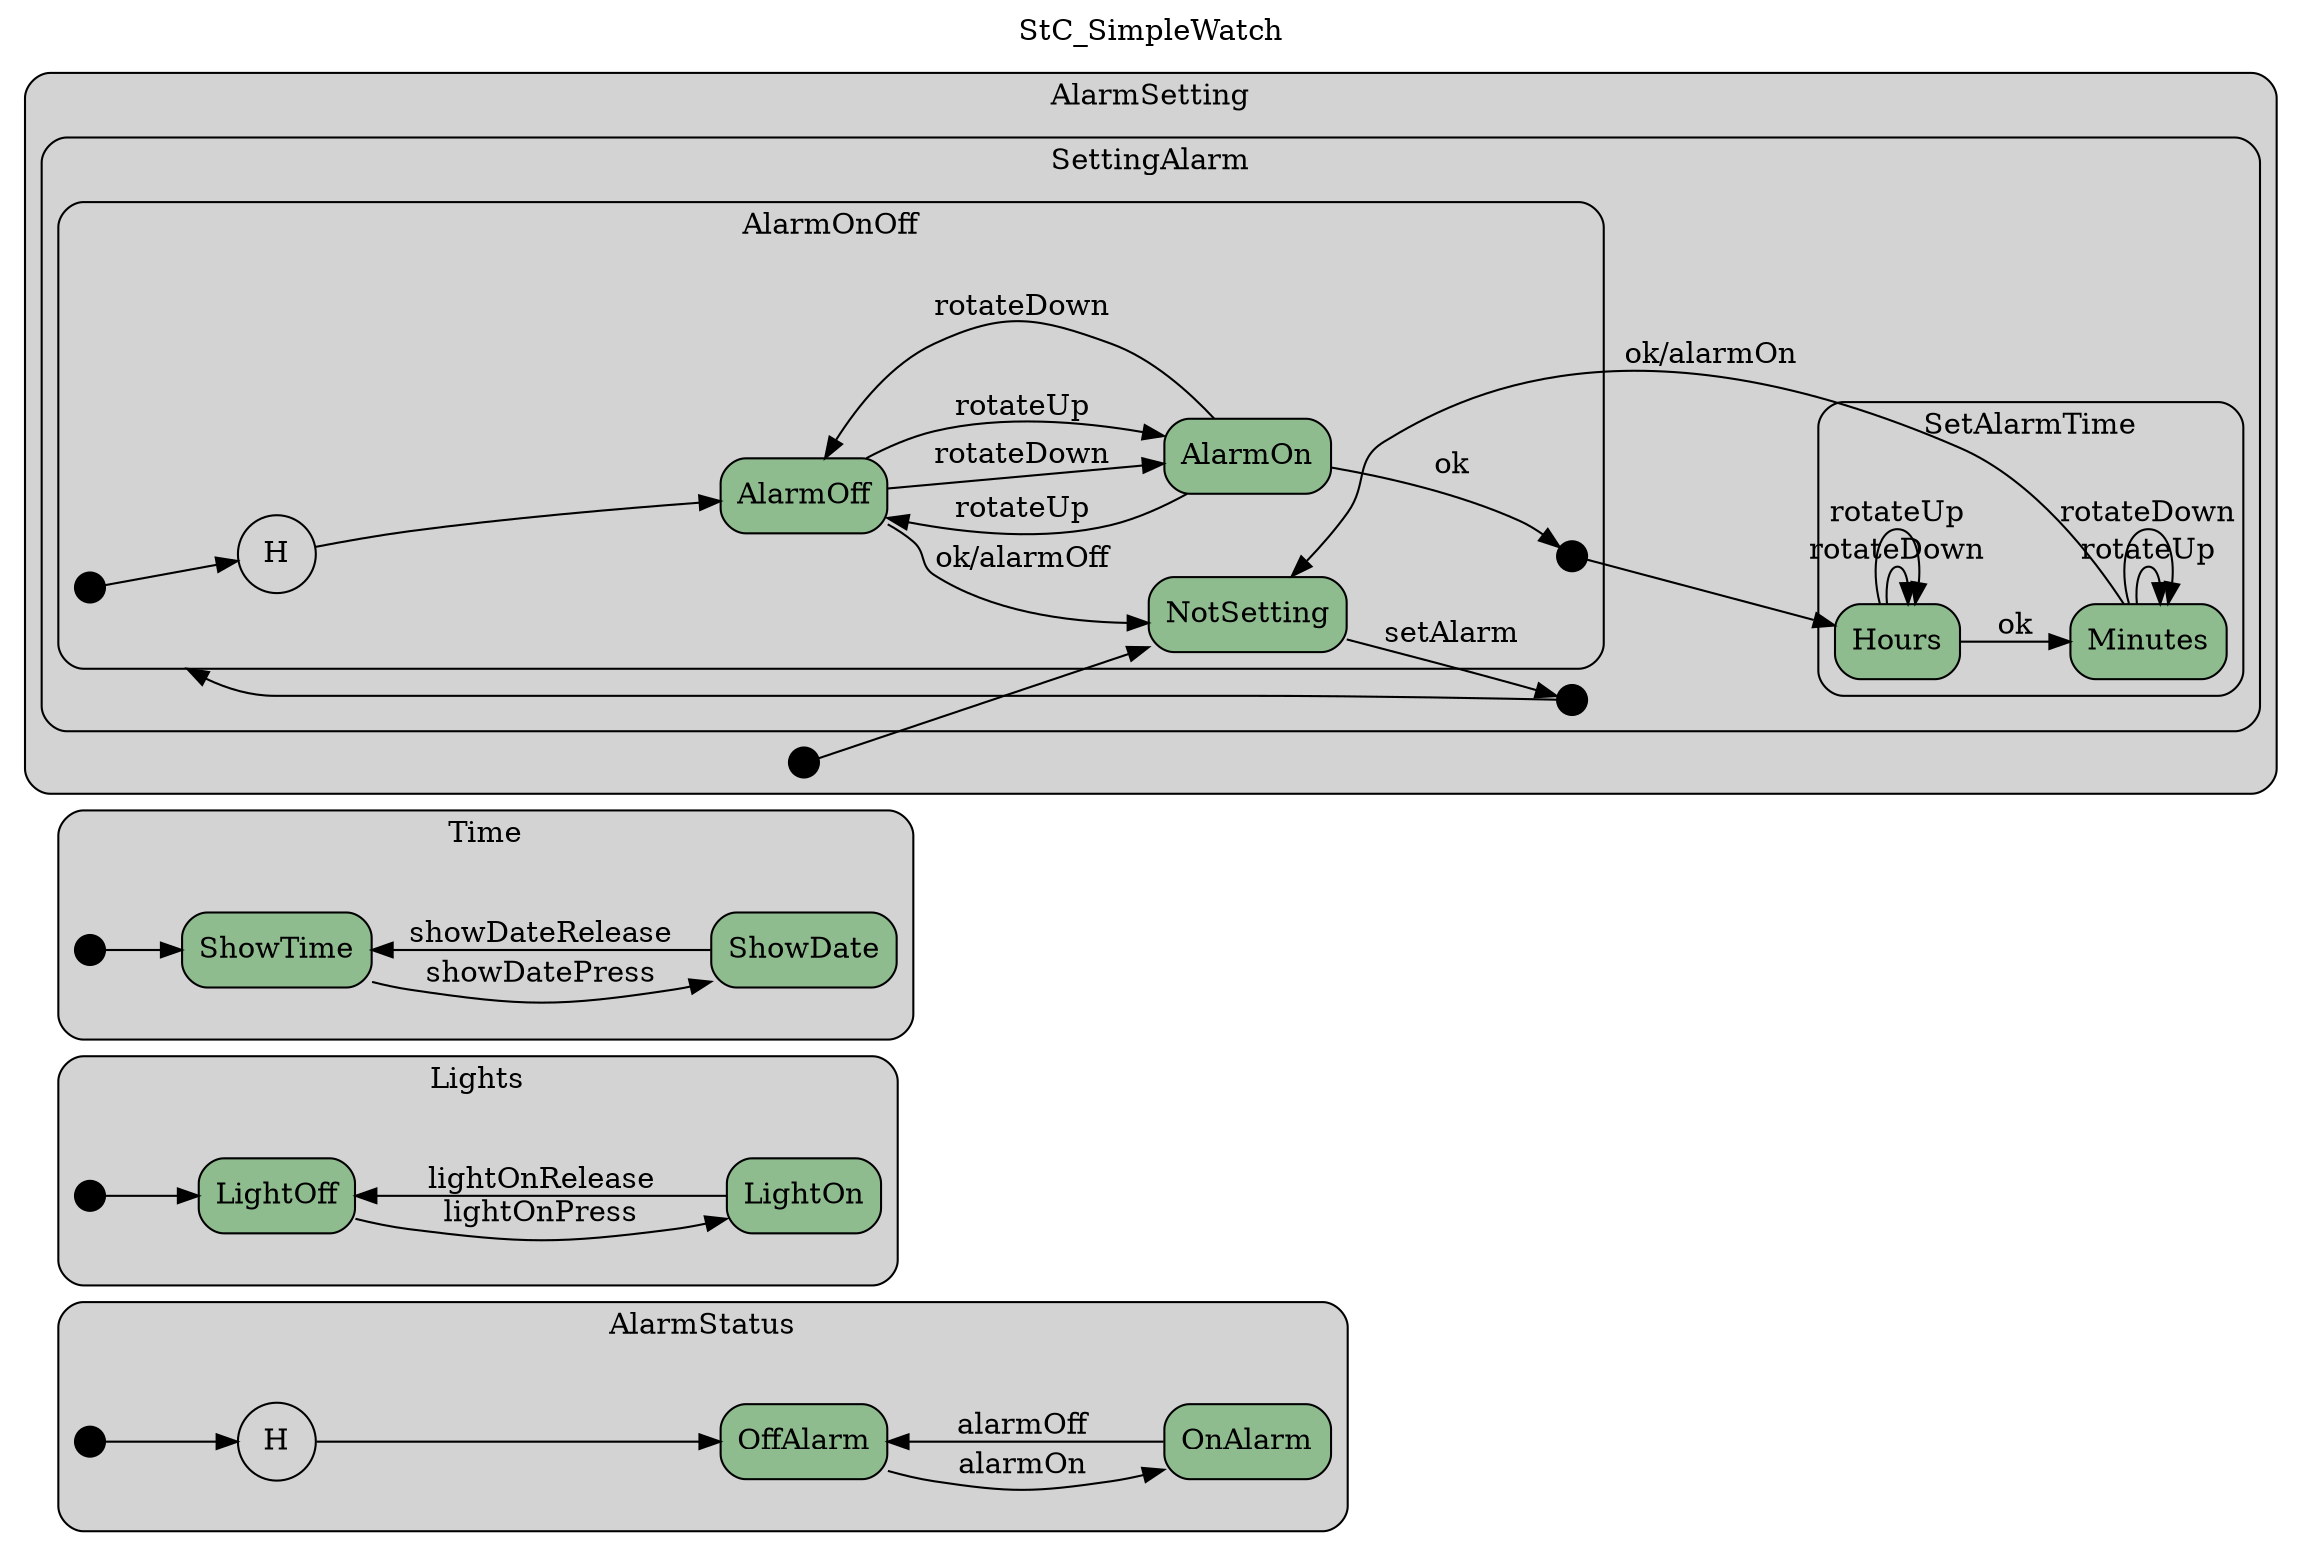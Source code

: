 digraph {
compound=true;
rankdir=LR;
label="StC_SimpleWatch";
labelloc=t;
subgraph cluster_AlarmStatus {
style="filled,rounded";
label ="AlarmStatus";
fillcolor = lightgray;
historyAlarmStatus_St [shape = circle,fillcolor=black,label="H"];

OnAlarm [shape=box,fillcolor=darkseagreen,style="filled,rounded",label=OnAlarm];
OffAlarm [shape=box,fillcolor=darkseagreen,style="filled,rounded",label=OffAlarm];
initAlarmStatus_St [shape = point,fillcolor=black,height=.2,width=.2,label=""];


historyAlarmStatus_St->OffAlarm[label="",  ];
OnAlarm->OffAlarm[label="alarmOff",  ];
OffAlarm->OnAlarm[label="alarmOn",  ];
initAlarmStatus_St->historyAlarmStatus_St[label="",  ];
}
subgraph cluster_Lights {
style="filled,rounded";
label ="Lights";
fillcolor = lightgray;
LightOff [shape=box,fillcolor=darkseagreen,style="filled,rounded",label=LightOff];
LightOn [shape=box,fillcolor=darkseagreen,style="filled,rounded",label=LightOn];
initLights_St [shape = point,fillcolor=black,height=.2,width=.2,label=""];


LightOff->LightOn[label="lightOnPress",  ];
LightOn->LightOff[label="lightOnRelease",  ];
initLights_St->LightOff[label="",  ];
}
subgraph cluster_Time {
style="filled,rounded";
label ="Time";
fillcolor = lightgray;
initTime_St [shape = point,fillcolor=black,height=.2,width=.2,label=""];

ShowDate [shape=box,fillcolor=darkseagreen,style="filled,rounded",label=ShowDate];
ShowTime [shape=box,fillcolor=darkseagreen,style="filled,rounded",label=ShowTime];

initTime_St->ShowTime[label="",  ];
ShowDate->ShowTime[label="showDateRelease",  ];
ShowTime->ShowDate[label="showDatePress",  ];
}
subgraph cluster_AlarmSetting {
style="filled,rounded";
label ="AlarmSetting";
fillcolor = lightgray;
initAlarmSetting_St [shape = point,fillcolor=black,height=.2,width=.2,label=""];

subgraph cluster_SettingAlarm {
style="filled,rounded";
label ="SettingAlarm";
fillcolor = lightgray;
subgraph cluster_AlarmOnOff {
style="filled,rounded";
label ="AlarmOnOff";
fillcolor = lightgray;
HistorySt1_St [shape = circle,fillcolor=black,label="H"];

AlarmOn [shape=box,fillcolor=darkseagreen,style="filled,rounded",label=AlarmOn];
AlarmOff [shape=box,fillcolor=darkseagreen,style="filled,rounded",label=AlarmOff];
initAlarmOnOff_St [shape = point,fillcolor=black,height=.2,width=.2,label=""];


HistorySt1_St->AlarmOff[label="",  ];
AlarmOff->AlarmOn[label="rotateDown",  ];
AlarmOn->AlarmOff[label="rotateDown",  ];
AlarmOff->NotSetting[label="ok/alarmOff",  ];
AlarmOn->initSetAlarmTime_St[label="ok",  lhead=cluster_SetAlarmTime];
AlarmOn->AlarmOff[label="rotateUp",  ];
AlarmOff->AlarmOn[label="rotateUp",  ];
initAlarmOnOff_St->HistorySt1_St[label="",  ];
}

subgraph cluster_SetAlarmTime {
style="filled,rounded";
label ="SetAlarmTime";
fillcolor = lightgray;
initSetAlarmTime_St [shape = point,fillcolor=black,height=.2,width=.2,label=""];

Minutes [shape=box,fillcolor=darkseagreen,style="filled,rounded",label=Minutes];
Hours [shape=box,fillcolor=darkseagreen,style="filled,rounded",label=Hours];

initSetAlarmTime_St->Hours[label="",  ];
Hours->Hours[label="rotateDown",  ];
Minutes->Minutes[label="rotateUp",  ];
Minutes->NotSetting[label="ok/alarmOn",  ];
Minutes->Minutes[label="rotateDown",  ];
Hours->Minutes[label="ok",  ];
Hours->Hours[label="rotateUp",  ];
}

initSettingAlarm_St [shape = point,fillcolor=black,height=.2,width=.2,label=""];


initSettingAlarm_St->initAlarmOnOff_St[label="",  lhead=cluster_AlarmOnOff];
}

NotSetting [shape=box,fillcolor=darkseagreen,style="filled,rounded",label=NotSetting];

initAlarmSetting_St->NotSetting[label="",  ];
NotSetting->initSettingAlarm_St[label="setAlarm",  lhead=cluster_SettingAlarm];
}
}